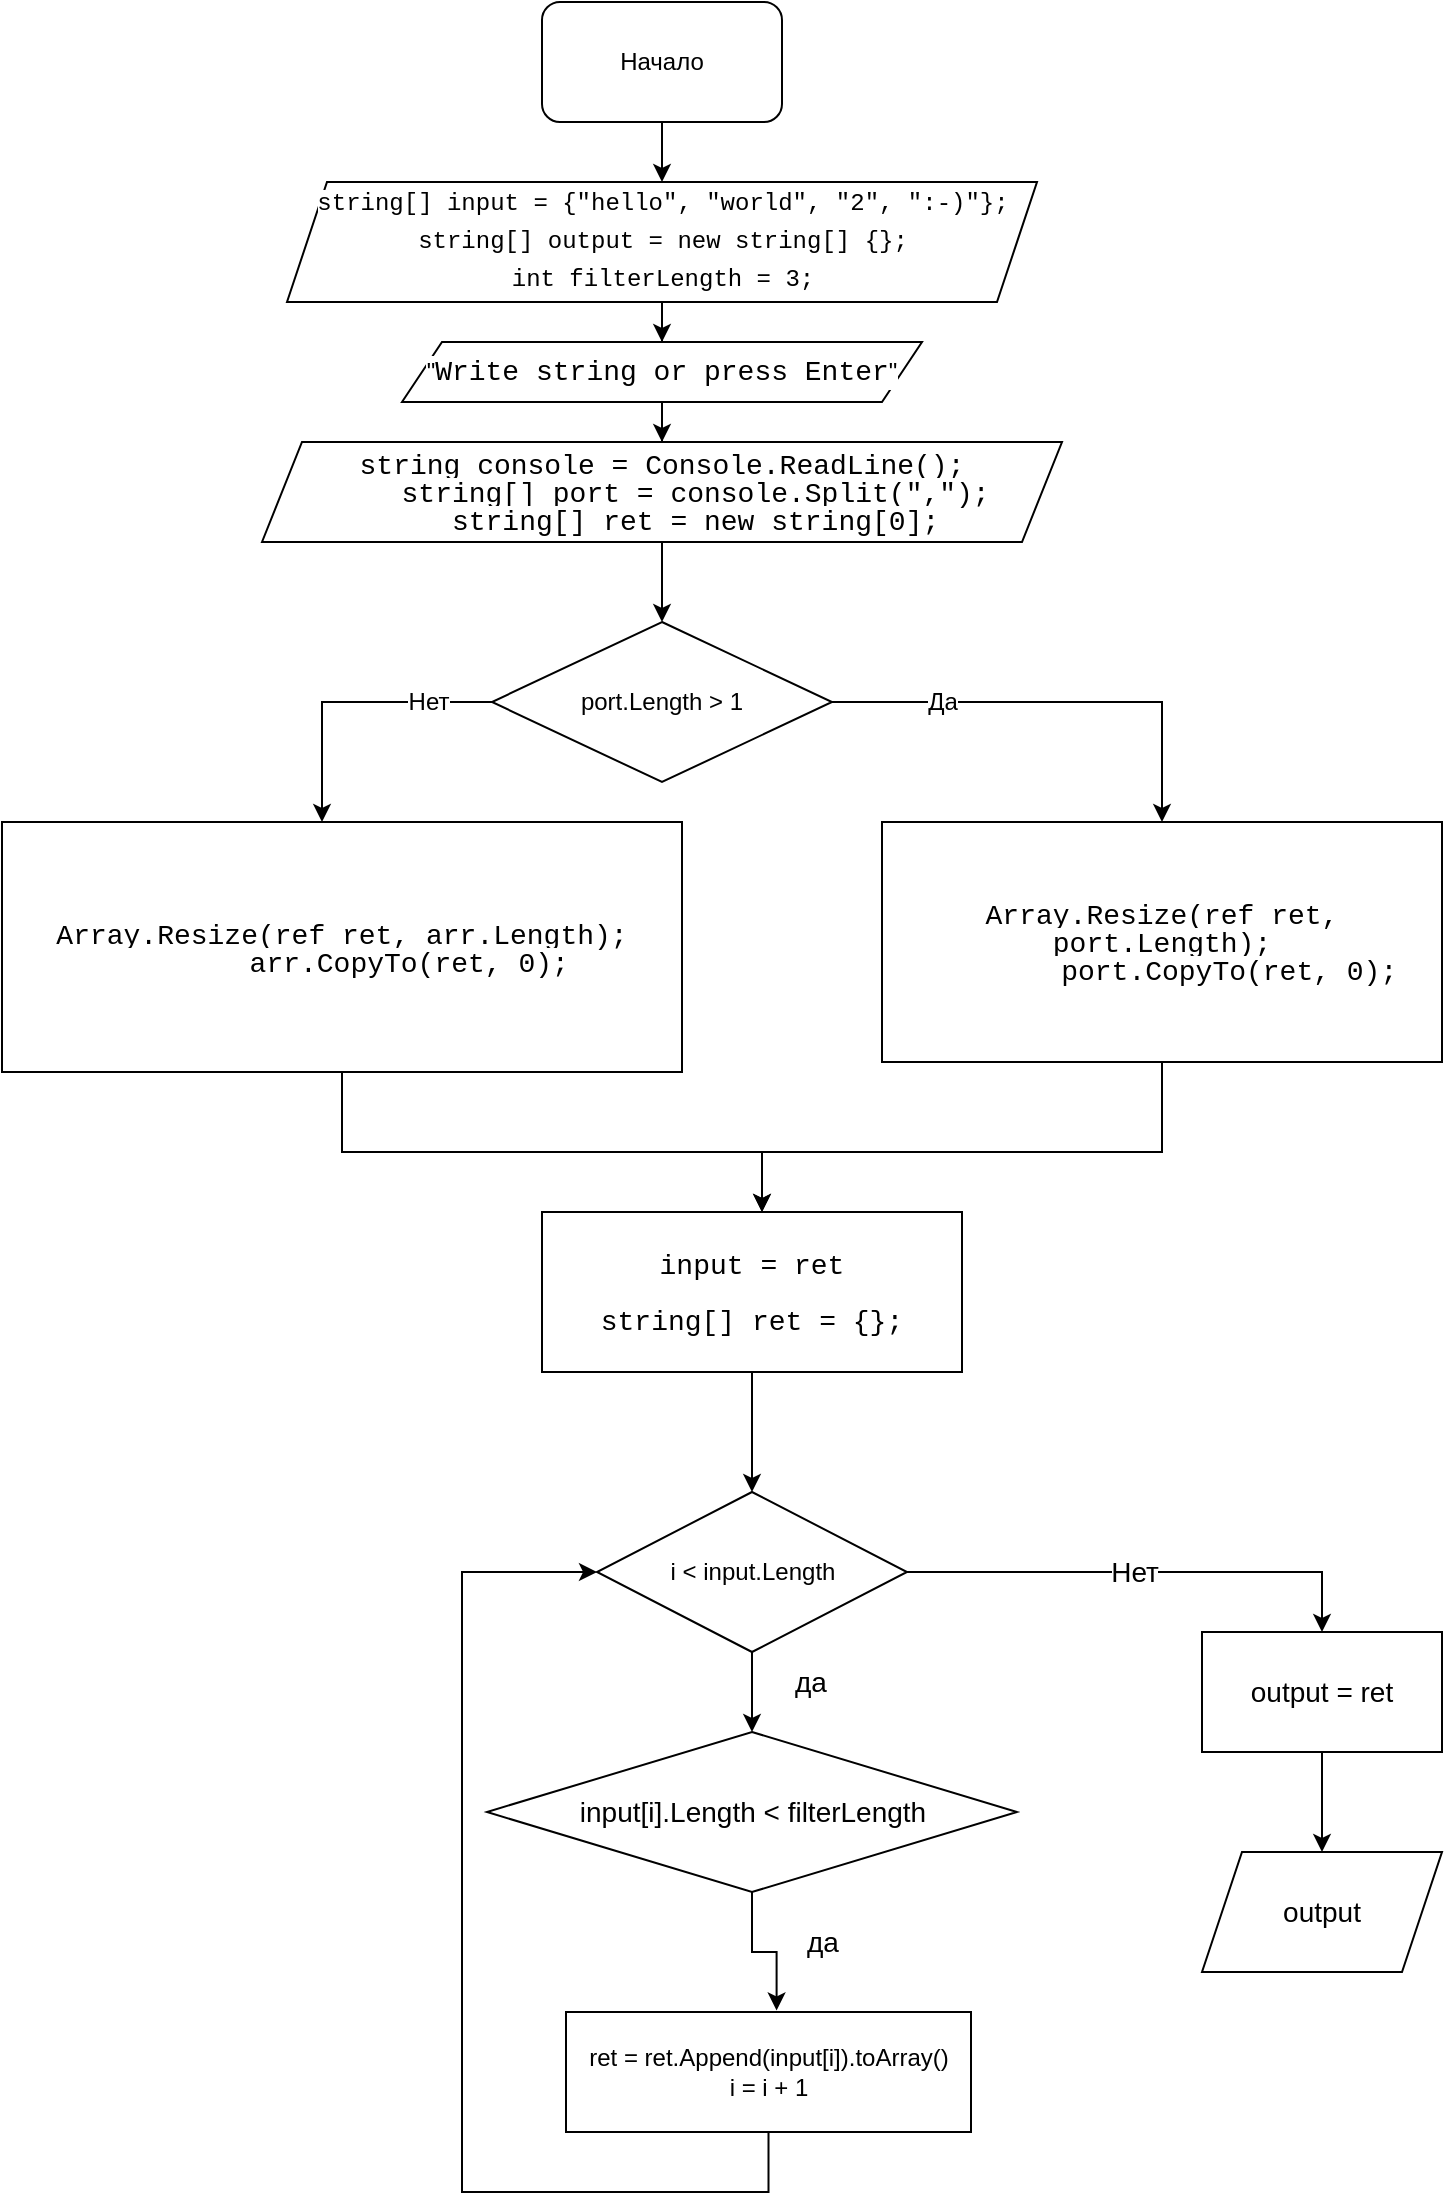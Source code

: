 <mxfile version="20.5.1" type="device"><diagram id="LqND58qUNoGdaDiGOrlY" name="Страница 1"><mxGraphModel dx="628" dy="653" grid="1" gridSize="10" guides="1" tooltips="1" connect="1" arrows="1" fold="1" page="1" pageScale="1" pageWidth="827" pageHeight="1169" math="0" shadow="0"><root><mxCell id="0"/><mxCell id="1" parent="0"/><mxCell id="H20jyPwHjj-ZL6QSjA5k-3" value="" style="edgeStyle=orthogonalEdgeStyle;rounded=0;orthogonalLoop=1;jettySize=auto;html=1;entryX=0.5;entryY=0;entryDx=0;entryDy=0;" edge="1" parent="1" source="H20jyPwHjj-ZL6QSjA5k-1" target="H20jyPwHjj-ZL6QSjA5k-5"><mxGeometry relative="1" as="geometry"><mxPoint x="360" y="175" as="targetPoint"/></mxGeometry></mxCell><mxCell id="H20jyPwHjj-ZL6QSjA5k-1" value="Начало" style="rounded=1;whiteSpace=wrap;html=1;" vertex="1" parent="1"><mxGeometry x="300" y="55" width="120" height="60" as="geometry"/></mxCell><mxCell id="H20jyPwHjj-ZL6QSjA5k-7" value="" style="edgeStyle=orthogonalEdgeStyle;rounded=0;orthogonalLoop=1;jettySize=auto;html=1;fontSize=12;fontColor=#000000;entryX=0.5;entryY=0;entryDx=0;entryDy=0;entryPerimeter=0;" edge="1" parent="1" source="H20jyPwHjj-ZL6QSjA5k-5" target="H20jyPwHjj-ZL6QSjA5k-8"><mxGeometry relative="1" as="geometry"><mxPoint x="360" y="285" as="targetPoint"/><Array as="points"/></mxGeometry></mxCell><mxCell id="H20jyPwHjj-ZL6QSjA5k-5" value="&lt;div style=&quot;font-family: Consolas, &amp;quot;Courier New&amp;quot;, monospace; line-height: 19px;&quot;&gt;&lt;div style=&quot;&quot;&gt;&lt;span style=&quot;background-color: rgb(255, 255, 255);&quot;&gt;string[] input = {&quot;hello&quot;, &quot;world&quot;, &quot;2&quot;, &quot;:-)&quot;};&lt;/span&gt;&lt;/div&gt;&lt;div style=&quot;&quot;&gt;&lt;span style=&quot;background-color: rgb(255, 255, 255);&quot;&gt;string[] output = new string[] {};&lt;/span&gt;&lt;/div&gt;&lt;div style=&quot;&quot;&gt;&lt;span style=&quot;background-color: rgb(255, 255, 255);&quot;&gt;int filterLength = 3;&lt;/span&gt;&lt;/div&gt;&lt;/div&gt;" style="shape=parallelogram;perimeter=parallelogramPerimeter;whiteSpace=wrap;html=1;fixedSize=1;fillColor=default;" vertex="1" parent="1"><mxGeometry x="172.5" y="145" width="375" height="60" as="geometry"/></mxCell><mxCell id="H20jyPwHjj-ZL6QSjA5k-10" value="" style="edgeStyle=orthogonalEdgeStyle;rounded=0;orthogonalLoop=1;jettySize=auto;html=1;fontSize=12;fontColor=#000000;" edge="1" parent="1" source="H20jyPwHjj-ZL6QSjA5k-8" target="H20jyPwHjj-ZL6QSjA5k-9"><mxGeometry relative="1" as="geometry"/></mxCell><mxCell id="H20jyPwHjj-ZL6QSjA5k-8" value="&lt;span style=&quot;background-color: rgb(255, 255, 255);&quot;&gt;&quot;&lt;span style=&quot;font-family: Consolas, &amp;quot;Courier New&amp;quot;, monospace; font-size: 14px;&quot;&gt;Write string or press Enter&lt;/span&gt;&quot;&lt;/span&gt;" style="shape=parallelogram;perimeter=parallelogramPerimeter;whiteSpace=wrap;html=1;fixedSize=1;labelBackgroundColor=#FFFFFF;fontSize=12;fontColor=#000000;fillColor=default;" vertex="1" parent="1"><mxGeometry x="230" y="225" width="260" height="30" as="geometry"/></mxCell><mxCell id="H20jyPwHjj-ZL6QSjA5k-12" value="" style="edgeStyle=orthogonalEdgeStyle;rounded=0;orthogonalLoop=1;jettySize=auto;html=1;fontSize=12;fontColor=#000000;" edge="1" parent="1" source="H20jyPwHjj-ZL6QSjA5k-9" target="H20jyPwHjj-ZL6QSjA5k-11"><mxGeometry relative="1" as="geometry"/></mxCell><mxCell id="H20jyPwHjj-ZL6QSjA5k-9" value="&lt;div style=&quot;font-family: Consolas, &amp;quot;Courier New&amp;quot;, monospace; font-size: 14px; line-height: 1;&quot;&gt;&lt;div style=&quot;&quot;&gt;&lt;span style=&quot;background-color: rgb(255, 255, 255);&quot;&gt;string console = Console.ReadLine();&lt;/span&gt;&lt;/div&gt;&lt;div style=&quot;&quot;&gt;&lt;span style=&quot;background-color: rgb(255, 255, 255);&quot;&gt;&amp;nbsp; &amp;nbsp; string[] port = console.Split(&quot;,&quot;);&lt;/span&gt;&lt;/div&gt;&lt;div style=&quot;&quot;&gt;&lt;span style=&quot;background-color: rgb(255, 255, 255);&quot;&gt;&amp;nbsp; &amp;nbsp; string[] ret = new string[0];&lt;/span&gt;&lt;/div&gt;&lt;/div&gt;" style="shape=parallelogram;perimeter=parallelogramPerimeter;whiteSpace=wrap;html=1;fixedSize=1;fontColor=#000000;labelBackgroundColor=#FFFFFF;" vertex="1" parent="1"><mxGeometry x="160" y="275" width="400" height="50" as="geometry"/></mxCell><mxCell id="H20jyPwHjj-ZL6QSjA5k-15" value="" style="edgeStyle=orthogonalEdgeStyle;rounded=0;orthogonalLoop=1;jettySize=auto;html=1;fontSize=12;fontColor=#000000;" edge="1" parent="1" source="H20jyPwHjj-ZL6QSjA5k-11" target="H20jyPwHjj-ZL6QSjA5k-14"><mxGeometry relative="1" as="geometry"/></mxCell><mxCell id="H20jyPwHjj-ZL6QSjA5k-16" value="Да" style="edgeLabel;html=1;align=center;verticalAlign=middle;resizable=0;points=[];fontSize=12;fontColor=#000000;" vertex="1" connectable="0" parent="H20jyPwHjj-ZL6QSjA5k-15"><mxGeometry x="-0.654" y="-1" relative="1" as="geometry"><mxPoint x="16" y="-1" as="offset"/></mxGeometry></mxCell><mxCell id="H20jyPwHjj-ZL6QSjA5k-18" value="" style="edgeStyle=orthogonalEdgeStyle;rounded=0;orthogonalLoop=1;jettySize=auto;html=1;fontSize=12;fontColor=#000000;" edge="1" parent="1" source="H20jyPwHjj-ZL6QSjA5k-11" target="H20jyPwHjj-ZL6QSjA5k-17"><mxGeometry relative="1" as="geometry"><Array as="points"><mxPoint x="190" y="405"/></Array></mxGeometry></mxCell><mxCell id="H20jyPwHjj-ZL6QSjA5k-19" value="Нет" style="edgeLabel;html=1;align=center;verticalAlign=middle;resizable=0;points=[];fontSize=12;fontColor=#000000;" vertex="1" connectable="0" parent="H20jyPwHjj-ZL6QSjA5k-18"><mxGeometry x="-0.725" y="1" relative="1" as="geometry"><mxPoint x="-12" y="-1" as="offset"/></mxGeometry></mxCell><mxCell id="H20jyPwHjj-ZL6QSjA5k-11" value="port.Length &amp;gt; 1" style="rhombus;whiteSpace=wrap;html=1;fontColor=#000000;labelBackgroundColor=#FFFFFF;" vertex="1" parent="1"><mxGeometry x="275" y="365" width="170" height="80" as="geometry"/></mxCell><mxCell id="H20jyPwHjj-ZL6QSjA5k-21" value="" style="edgeStyle=orthogonalEdgeStyle;rounded=0;orthogonalLoop=1;jettySize=auto;html=1;fontSize=14;fontColor=#000000;" edge="1" parent="1" source="H20jyPwHjj-ZL6QSjA5k-14" target="H20jyPwHjj-ZL6QSjA5k-20"><mxGeometry relative="1" as="geometry"><Array as="points"><mxPoint x="610" y="630"/><mxPoint x="410" y="630"/></Array></mxGeometry></mxCell><mxCell id="H20jyPwHjj-ZL6QSjA5k-14" value="&lt;div style=&quot;font-family: Consolas, &amp;quot;Courier New&amp;quot;, monospace; font-size: 14px; line-height: 1;&quot;&gt;&lt;div style=&quot;&quot;&gt;&lt;span style=&quot;background-color: rgb(255, 255, 255);&quot;&gt;Array.Resize(ref ret, port.Length);&lt;/span&gt;&lt;/div&gt;&lt;div style=&quot;&quot;&gt;&lt;span style=&quot;background-color: rgb(255, 255, 255);&quot;&gt;&amp;nbsp; &amp;nbsp; &amp;nbsp; &amp;nbsp; port.CopyTo(ret, 0);&lt;/span&gt;&lt;/div&gt;&lt;/div&gt;" style="whiteSpace=wrap;html=1;fontColor=#000000;labelBackgroundColor=#FFFFFF;" vertex="1" parent="1"><mxGeometry x="470" y="465" width="280" height="120" as="geometry"/></mxCell><mxCell id="H20jyPwHjj-ZL6QSjA5k-23" style="edgeStyle=orthogonalEdgeStyle;rounded=0;orthogonalLoop=1;jettySize=auto;html=1;fontSize=14;fontColor=#000000;" edge="1" parent="1" source="H20jyPwHjj-ZL6QSjA5k-17"><mxGeometry relative="1" as="geometry"><mxPoint x="410" y="660" as="targetPoint"/><Array as="points"><mxPoint x="200" y="630"/><mxPoint x="410" y="630"/></Array></mxGeometry></mxCell><mxCell id="H20jyPwHjj-ZL6QSjA5k-17" value="&lt;div style=&quot;font-family: Consolas, &amp;quot;Courier New&amp;quot;, monospace; font-size: 14px; line-height: 0.1;&quot;&gt;&lt;div style=&quot;line-height: 1;&quot;&gt;&lt;div style=&quot;&quot;&gt;&lt;span style=&quot;background-color: rgb(255, 255, 255);&quot;&gt;Array.Resize(ref ret, arr.Length);&lt;/span&gt;&lt;/div&gt;&lt;div style=&quot;&quot;&gt;&lt;span style=&quot;background-color: rgb(255, 255, 255);&quot;&gt;&amp;nbsp; &amp;nbsp; &amp;nbsp; &amp;nbsp; arr.CopyTo(ret, 0);&lt;/span&gt;&lt;/div&gt;&lt;/div&gt;&lt;/div&gt;" style="whiteSpace=wrap;html=1;fontColor=#000000;labelBackgroundColor=#FFFFFF;" vertex="1" parent="1"><mxGeometry x="30" y="465" width="340" height="125" as="geometry"/></mxCell><mxCell id="H20jyPwHjj-ZL6QSjA5k-26" value="" style="edgeStyle=orthogonalEdgeStyle;rounded=0;orthogonalLoop=1;jettySize=auto;html=1;fontSize=14;fontColor=#000000;" edge="1" parent="1" source="H20jyPwHjj-ZL6QSjA5k-20" target="H20jyPwHjj-ZL6QSjA5k-25"><mxGeometry relative="1" as="geometry"/></mxCell><mxCell id="H20jyPwHjj-ZL6QSjA5k-20" value="&lt;p style=&quot;line-height: 1.2;&quot;&gt;&lt;/p&gt;&lt;div style=&quot;font-family: Consolas, &amp;quot;Courier New&amp;quot;, monospace; font-size: 14px; line-height: 1;&quot;&gt;&lt;span style=&quot;background-color: rgb(255, 255, 255);&quot;&gt;input = ret&lt;/span&gt;&lt;/div&gt;&lt;div style=&quot;font-family: Consolas, &amp;quot;Courier New&amp;quot;, monospace; font-size: 14px; line-height: 1;&quot;&gt;&lt;span style=&quot;background-color: rgb(255, 255, 255);&quot;&gt;&lt;br&gt;&lt;/span&gt;&lt;/div&gt;&lt;div style=&quot;font-family: Consolas, &amp;quot;Courier New&amp;quot;, monospace; font-size: 14px; line-height: 1;&quot;&gt;&lt;span style=&quot;background-color: rgb(255, 255, 255);&quot;&gt;string[] ret = {};&lt;/span&gt;&lt;/div&gt;&lt;p&gt;&lt;/p&gt;" style="whiteSpace=wrap;html=1;fontColor=#000000;labelBackgroundColor=#FFFFFF;" vertex="1" parent="1"><mxGeometry x="300" y="660" width="210" height="80" as="geometry"/></mxCell><mxCell id="H20jyPwHjj-ZL6QSjA5k-39" style="edgeStyle=orthogonalEdgeStyle;rounded=0;orthogonalLoop=1;jettySize=auto;html=1;entryX=0.5;entryY=0;entryDx=0;entryDy=0;fontSize=14;fontColor=#000000;" edge="1" parent="1" source="H20jyPwHjj-ZL6QSjA5k-25" target="H20jyPwHjj-ZL6QSjA5k-37"><mxGeometry relative="1" as="geometry"/></mxCell><mxCell id="H20jyPwHjj-ZL6QSjA5k-47" style="edgeStyle=orthogonalEdgeStyle;rounded=0;orthogonalLoop=1;jettySize=auto;html=1;fontSize=14;fontColor=#000000;entryX=0.5;entryY=0;entryDx=0;entryDy=0;" edge="1" parent="1" source="H20jyPwHjj-ZL6QSjA5k-25" target="H20jyPwHjj-ZL6QSjA5k-45"><mxGeometry relative="1" as="geometry"/></mxCell><mxCell id="H20jyPwHjj-ZL6QSjA5k-48" value="Нет" style="edgeLabel;html=1;align=center;verticalAlign=middle;resizable=0;points=[];fontSize=14;fontColor=#000000;" vertex="1" connectable="0" parent="H20jyPwHjj-ZL6QSjA5k-47"><mxGeometry x="-0.05" relative="1" as="geometry"><mxPoint as="offset"/></mxGeometry></mxCell><mxCell id="H20jyPwHjj-ZL6QSjA5k-25" value="i &amp;lt; input.Length" style="rhombus;whiteSpace=wrap;html=1;fontColor=#000000;labelBackgroundColor=#FFFFFF;" vertex="1" parent="1"><mxGeometry x="327.5" y="800" width="155" height="80" as="geometry"/></mxCell><mxCell id="H20jyPwHjj-ZL6QSjA5k-29" style="edgeStyle=orthogonalEdgeStyle;rounded=0;orthogonalLoop=1;jettySize=auto;html=1;fontSize=14;fontColor=#000000;entryX=0;entryY=0.5;entryDx=0;entryDy=0;" edge="1" parent="1" source="H20jyPwHjj-ZL6QSjA5k-27" target="H20jyPwHjj-ZL6QSjA5k-25"><mxGeometry relative="1" as="geometry"><mxPoint x="405" y="1030" as="targetPoint"/><Array as="points"><mxPoint x="413" y="1150"/><mxPoint x="260" y="1150"/><mxPoint x="260" y="840"/></Array></mxGeometry></mxCell><mxCell id="H20jyPwHjj-ZL6QSjA5k-27" value="ret = ret.Append(input[i]).toArray()&lt;br&gt;i = i + 1" style="whiteSpace=wrap;html=1;fontColor=#000000;labelBackgroundColor=#FFFFFF;" vertex="1" parent="1"><mxGeometry x="312" y="1060" width="202.5" height="60" as="geometry"/></mxCell><mxCell id="H20jyPwHjj-ZL6QSjA5k-30" value="да" style="text;html=1;align=center;verticalAlign=middle;resizable=0;points=[];autosize=1;strokeColor=none;fillColor=none;fontSize=14;fontColor=#000000;" vertex="1" parent="1"><mxGeometry x="414" y="880" width="40" height="30" as="geometry"/></mxCell><mxCell id="H20jyPwHjj-ZL6QSjA5k-40" style="edgeStyle=orthogonalEdgeStyle;rounded=0;orthogonalLoop=1;jettySize=auto;html=1;exitX=0.5;exitY=1;exitDx=0;exitDy=0;entryX=0.52;entryY=-0.013;entryDx=0;entryDy=0;entryPerimeter=0;fontSize=14;fontColor=#000000;" edge="1" parent="1" source="H20jyPwHjj-ZL6QSjA5k-37" target="H20jyPwHjj-ZL6QSjA5k-27"><mxGeometry relative="1" as="geometry"/></mxCell><mxCell id="H20jyPwHjj-ZL6QSjA5k-37" value="input[i].Length &amp;lt; filterLength" style="rhombus;whiteSpace=wrap;html=1;labelBackgroundColor=#FFFFFF;fontSize=14;fontColor=#000000;fillColor=default;" vertex="1" parent="1"><mxGeometry x="272.5" y="920" width="265" height="80" as="geometry"/></mxCell><mxCell id="H20jyPwHjj-ZL6QSjA5k-41" value="да" style="text;html=1;align=center;verticalAlign=middle;resizable=0;points=[];autosize=1;strokeColor=none;fillColor=none;fontSize=14;fontColor=#000000;" vertex="1" parent="1"><mxGeometry x="420" y="1010" width="40" height="30" as="geometry"/></mxCell><mxCell id="H20jyPwHjj-ZL6QSjA5k-42" value="output" style="shape=parallelogram;perimeter=parallelogramPerimeter;whiteSpace=wrap;html=1;fixedSize=1;labelBackgroundColor=#FFFFFF;fontSize=14;fontColor=#000000;fillColor=default;" vertex="1" parent="1"><mxGeometry x="630" y="980" width="120" height="60" as="geometry"/></mxCell><mxCell id="H20jyPwHjj-ZL6QSjA5k-46" value="" style="edgeStyle=orthogonalEdgeStyle;rounded=0;orthogonalLoop=1;jettySize=auto;html=1;fontSize=14;fontColor=#000000;" edge="1" parent="1" source="H20jyPwHjj-ZL6QSjA5k-45" target="H20jyPwHjj-ZL6QSjA5k-42"><mxGeometry relative="1" as="geometry"/></mxCell><mxCell id="H20jyPwHjj-ZL6QSjA5k-45" value="output = ret" style="rounded=0;whiteSpace=wrap;html=1;labelBackgroundColor=#FFFFFF;fontSize=14;fontColor=#000000;fillColor=default;" vertex="1" parent="1"><mxGeometry x="630" y="870" width="120" height="60" as="geometry"/></mxCell></root></mxGraphModel></diagram></mxfile>